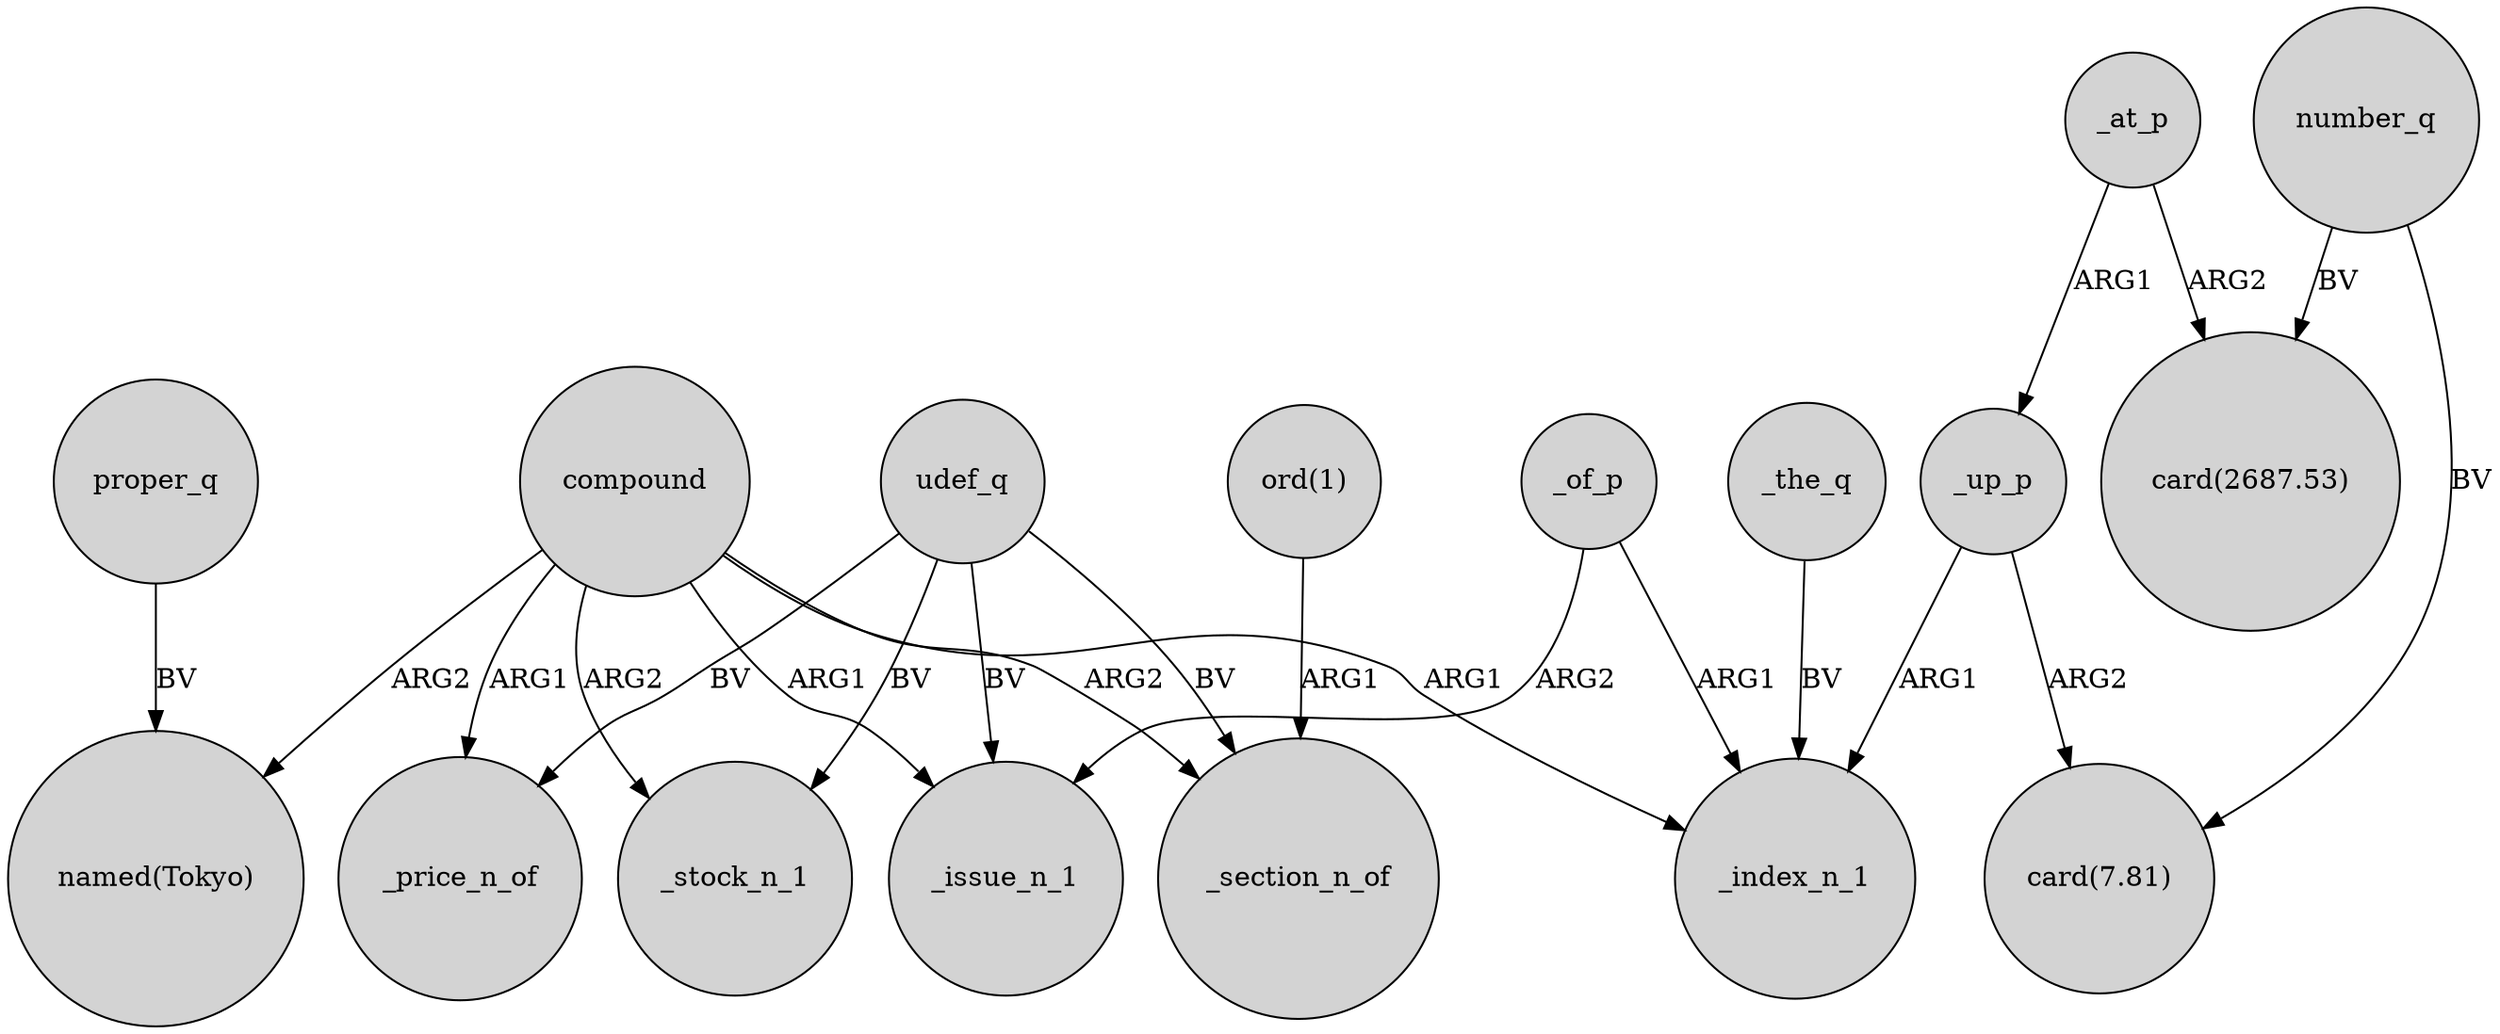 digraph {
	node [shape=circle style=filled]
	compound -> "named(Tokyo)" [label=ARG2]
	udef_q -> _price_n_of [label=BV]
	number_q -> "card(7.81)" [label=BV]
	_of_p -> _issue_n_1 [label=ARG2]
	"ord(1)" -> _section_n_of [label=ARG1]
	_at_p -> "card(2687.53)" [label=ARG2]
	_of_p -> _index_n_1 [label=ARG1]
	_up_p -> "card(7.81)" [label=ARG2]
	proper_q -> "named(Tokyo)" [label=BV]
	number_q -> "card(2687.53)" [label=BV]
	compound -> _stock_n_1 [label=ARG2]
	udef_q -> _stock_n_1 [label=BV]
	_up_p -> _index_n_1 [label=ARG1]
	_at_p -> _up_p [label=ARG1]
	udef_q -> _issue_n_1 [label=BV]
	compound -> _issue_n_1 [label=ARG1]
	_the_q -> _index_n_1 [label=BV]
	compound -> _section_n_of [label=ARG2]
	compound -> _price_n_of [label=ARG1]
	udef_q -> _section_n_of [label=BV]
	compound -> _index_n_1 [label=ARG1]
}
